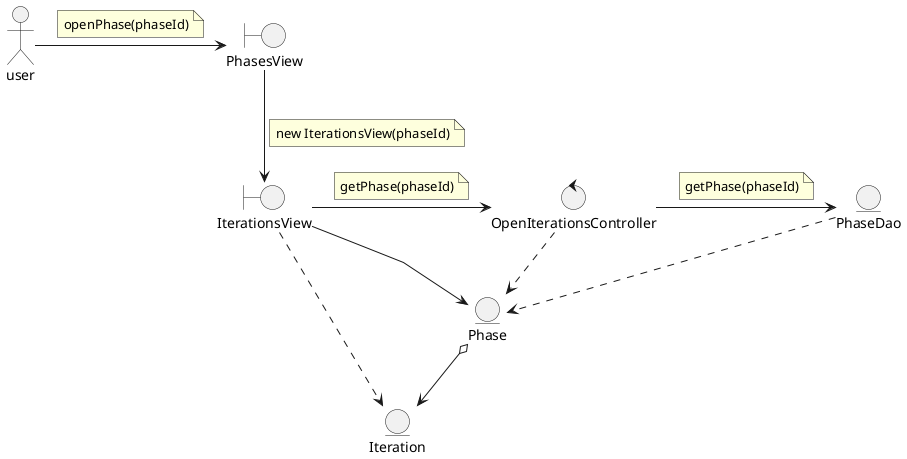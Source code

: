 @startuml

skinparam linetype polyline

actor user

boundary IterationsView
boundary PhasesView

control OpenIterationsController

entity Phase
entity Iteration
entity PhaseDao

user -right-> PhasesView
    note on link
        openPhase(phaseId)
    end note

PhasesView -down-> IterationsView
note on link
    new IterationsView(phaseId)
end note
IterationsView -right-> OpenIterationsController
    note on link
        getPhase(phaseId)
    end note

OpenIterationsController ..> Phase
OpenIterationsController -right-> PhaseDao
    note on link
        getPhase(phaseId)
    end note

IterationsView -> Phase
IterationsView .> Iteration
Phase o--> Iteration
PhaseDao ..> Phase
@enduml
